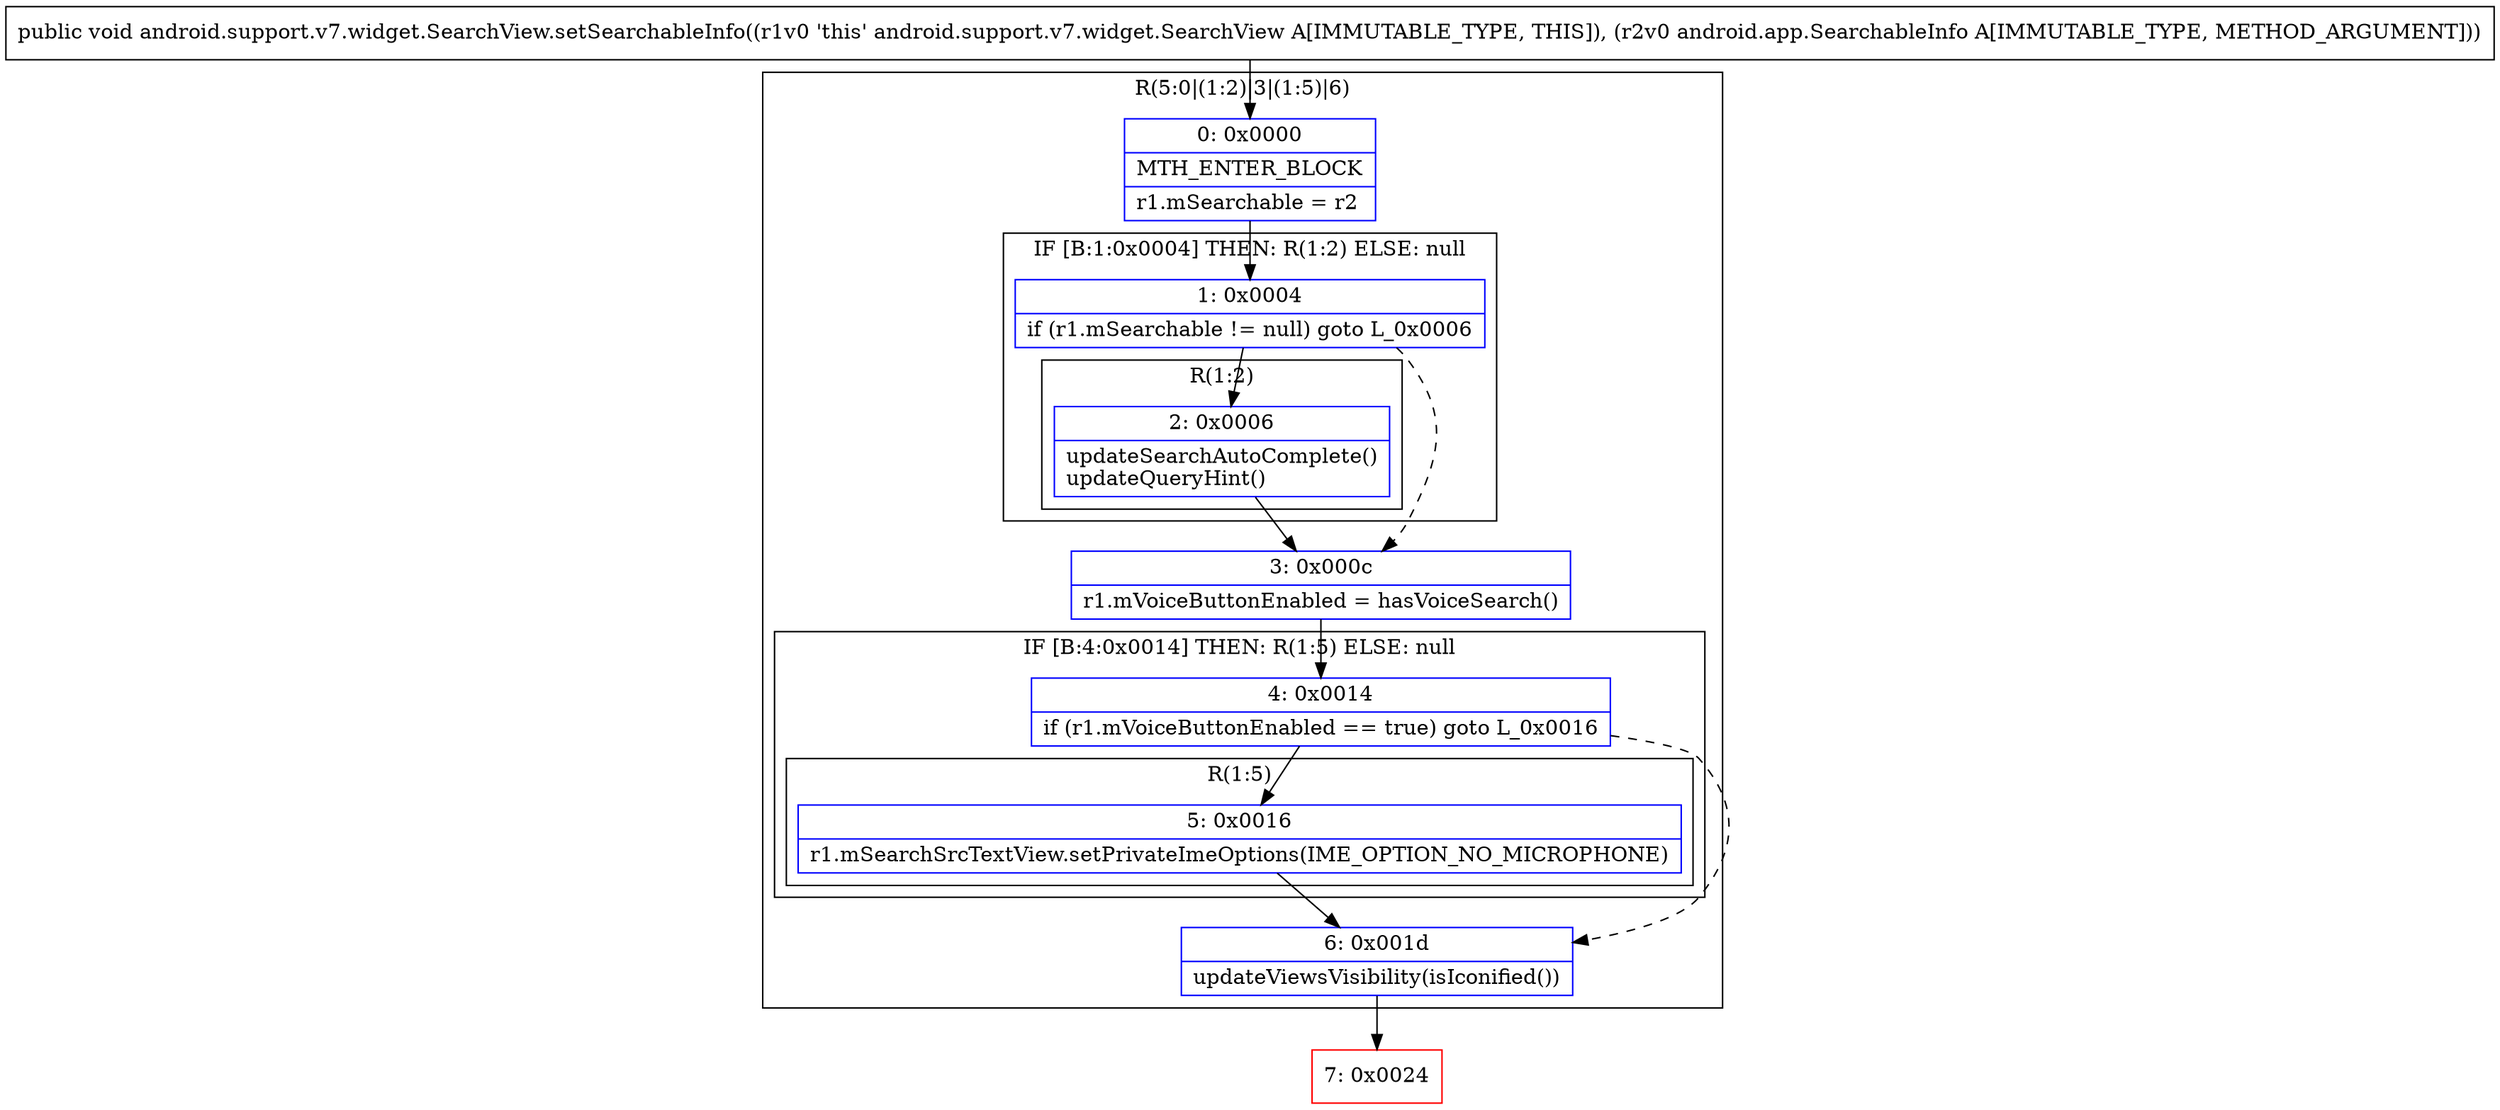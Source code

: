 digraph "CFG forandroid.support.v7.widget.SearchView.setSearchableInfo(Landroid\/app\/SearchableInfo;)V" {
subgraph cluster_Region_835898381 {
label = "R(5:0|(1:2)|3|(1:5)|6)";
node [shape=record,color=blue];
Node_0 [shape=record,label="{0\:\ 0x0000|MTH_ENTER_BLOCK\l|r1.mSearchable = r2\l}"];
subgraph cluster_IfRegion_1688039255 {
label = "IF [B:1:0x0004] THEN: R(1:2) ELSE: null";
node [shape=record,color=blue];
Node_1 [shape=record,label="{1\:\ 0x0004|if (r1.mSearchable != null) goto L_0x0006\l}"];
subgraph cluster_Region_1823815247 {
label = "R(1:2)";
node [shape=record,color=blue];
Node_2 [shape=record,label="{2\:\ 0x0006|updateSearchAutoComplete()\lupdateQueryHint()\l}"];
}
}
Node_3 [shape=record,label="{3\:\ 0x000c|r1.mVoiceButtonEnabled = hasVoiceSearch()\l}"];
subgraph cluster_IfRegion_436462332 {
label = "IF [B:4:0x0014] THEN: R(1:5) ELSE: null";
node [shape=record,color=blue];
Node_4 [shape=record,label="{4\:\ 0x0014|if (r1.mVoiceButtonEnabled == true) goto L_0x0016\l}"];
subgraph cluster_Region_1024915221 {
label = "R(1:5)";
node [shape=record,color=blue];
Node_5 [shape=record,label="{5\:\ 0x0016|r1.mSearchSrcTextView.setPrivateImeOptions(IME_OPTION_NO_MICROPHONE)\l}"];
}
}
Node_6 [shape=record,label="{6\:\ 0x001d|updateViewsVisibility(isIconified())\l}"];
}
Node_7 [shape=record,color=red,label="{7\:\ 0x0024}"];
MethodNode[shape=record,label="{public void android.support.v7.widget.SearchView.setSearchableInfo((r1v0 'this' android.support.v7.widget.SearchView A[IMMUTABLE_TYPE, THIS]), (r2v0 android.app.SearchableInfo A[IMMUTABLE_TYPE, METHOD_ARGUMENT])) }"];
MethodNode -> Node_0;
Node_0 -> Node_1;
Node_1 -> Node_2;
Node_1 -> Node_3[style=dashed];
Node_2 -> Node_3;
Node_3 -> Node_4;
Node_4 -> Node_5;
Node_4 -> Node_6[style=dashed];
Node_5 -> Node_6;
Node_6 -> Node_7;
}

